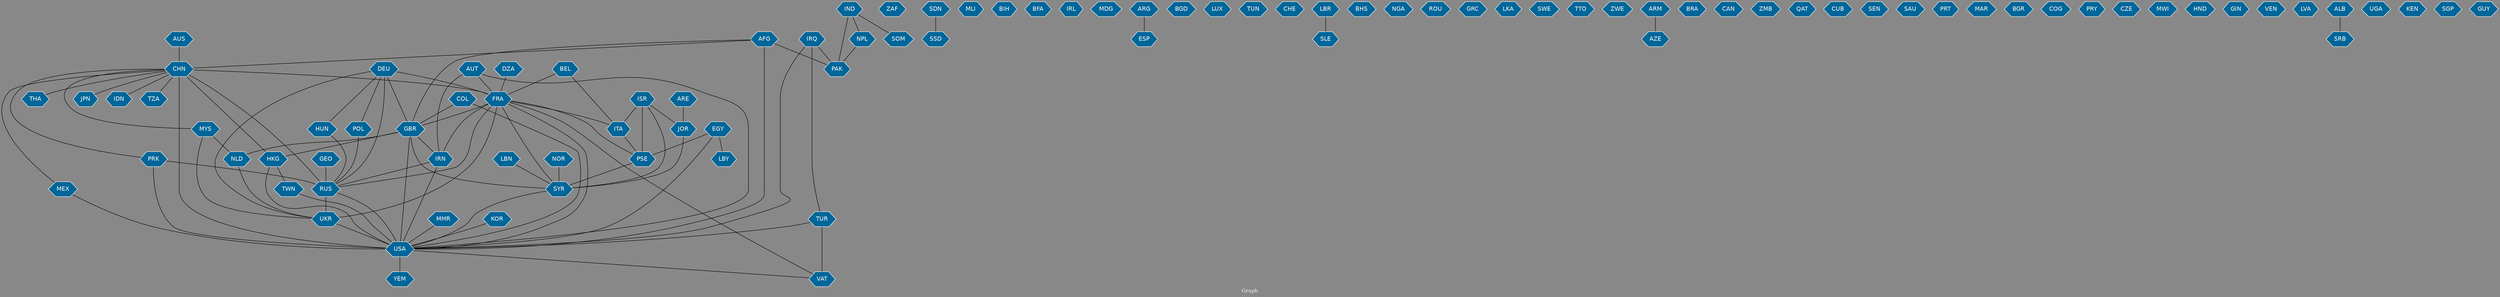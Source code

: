 // Countries together in item graph
graph {
	graph [bgcolor="#888888" fontcolor=white fontsize=12 label="Graph" outputorder=edgesfirst overlap=prism]
	node [color=white fillcolor="#006699" fontcolor=white fontname=Helvetica shape=hexagon style=filled]
	edge [arrowhead=open color=black fontcolor=white fontname=Courier fontsize=12]
		CHN [label=CHN]
		GBR [label=GBR]
		MEX [label=MEX]
		HKG [label=HKG]
		ZAF [label=ZAF]
		THA [label=THA]
		RUS [label=RUS]
		UKR [label=UKR]
		ISR [label=ISR]
		AFG [label=AFG]
		PSE [label=PSE]
		IND [label=IND]
		USA [label=USA]
		ITA [label=ITA]
		SYR [label=SYR]
		LBN [label=LBN]
		FRA [label=FRA]
		COL [label=COL]
		SDN [label=SDN]
		IRN [label=IRN]
		MLI [label=MLI]
		MMR [label=MMR]
		LBY [label=LBY]
		BIH [label=BIH]
		TUR [label=TUR]
		VAT [label=VAT]
		BFA [label=BFA]
		IRL [label=IRL]
		IRQ [label=IRQ]
		KOR [label=KOR]
		MDG [label=MDG]
		ESP [label=ESP]
		BGD [label=BGD]
		LUX [label=LUX]
		MYS [label=MYS]
		TUN [label=TUN]
		PAK [label=PAK]
		CHE [label=CHE]
		JPN [label=JPN]
		PRK [label=PRK]
		LBR [label=LBR]
		BHS [label=BHS]
		NGA [label=NGA]
		DEU [label=DEU]
		ROU [label=ROU]
		GRC [label=GRC]
		LKA [label=LKA]
		EGY [label=EGY]
		SWE [label=SWE]
		NPL [label=NPL]
		TTO [label=TTO]
		SLE [label=SLE]
		ZWE [label=ZWE]
		TWN [label=TWN]
		ARM [label=ARM]
		AZE [label=AZE]
		BRA [label=BRA]
		CAN [label=CAN]
		ZMB [label=ZMB]
		QAT [label=QAT]
		SSD [label=SSD]
		GEO [label=GEO]
		CUB [label=CUB]
		NLD [label=NLD]
		HUN [label=HUN]
		SEN [label=SEN]
		SAU [label=SAU]
		PRT [label=PRT]
		MAR [label=MAR]
		YEM [label=YEM]
		SOM [label=SOM]
		JOR [label=JOR]
		IDN [label=IDN]
		BGR [label=BGR]
		AUT [label=AUT]
		POL [label=POL]
		BEL [label=BEL]
		COG [label=COG]
		PRY [label=PRY]
		CZE [label=CZE]
		ARE [label=ARE]
		MWI [label=MWI]
		HND [label=HND]
		GIN [label=GIN]
		DZA [label=DZA]
		VEN [label=VEN]
		AUS [label=AUS]
		LVA [label=LVA]
		SRB [label=SRB]
		ARG [label=ARG]
		ALB [label=ALB]
		NOR [label=NOR]
		UGA [label=UGA]
		KEN [label=KEN]
		TZA [label=TZA]
		SGP [label=SGP]
		GUY [label=GUY]
			HKG -- USA [weight=1]
			GBR -- IRN [weight=1]
			ALB -- SRB [weight=1]
			USA -- VAT [weight=3]
			FRA -- IRN [weight=4]
			DEU -- POL [weight=1]
			CHN -- TZA [weight=1]
			IRQ -- PAK [weight=1]
			CHN -- THA [weight=1]
			NLD -- UKR [weight=1]
			AFG -- GBR [weight=4]
			SDN -- SSD [weight=3]
			DEU -- GBR [weight=1]
			ARG -- ESP [weight=1]
			CHN -- MEX [weight=1]
			TUR -- VAT [weight=6]
			HKG -- TWN [weight=1]
			BEL -- FRA [weight=1]
			CHN -- PRK [weight=2]
			JOR -- SYR [weight=2]
			USA -- YEM [weight=2]
			AUT -- IRN [weight=4]
			TUR -- USA [weight=1]
			PRK -- USA [weight=4]
			ISR -- ITA [weight=1]
			DEU -- RUS [weight=8]
			KOR -- USA [weight=1]
			CHN -- USA [weight=15]
			EGY -- PSE [weight=1]
			CHN -- IDN [weight=2]
			GBR -- HKG [weight=7]
			NOR -- SYR [weight=1]
			DZA -- FRA [weight=1]
			GBR -- USA [weight=3]
			EGY -- USA [weight=1]
			ARE -- JOR [weight=2]
			CHN -- JPN [weight=11]
			LBN -- SYR [weight=1]
			UKR -- USA [weight=4]
			CHN -- FRA [weight=1]
			BEL -- ITA [weight=1]
			MYS -- UKR [weight=1]
			ITA -- PSE [weight=1]
			GBR -- SYR [weight=1]
			IRN -- RUS [weight=3]
			FRA -- USA [weight=2]
			DEU -- FRA [weight=1]
			ISR -- PSE [weight=22]
			IND -- PAK [weight=2]
			FRA -- GBR [weight=3]
			AUT -- USA [weight=1]
			TWN -- USA [weight=1]
			FRA -- SYR [weight=1]
			MEX -- USA [weight=1]
			GBR -- NLD [weight=1]
			NPL -- PAK [weight=1]
			RUS -- UKR [weight=17]
			MMR -- USA [weight=8]
			LBR -- SLE [weight=1]
			FRA -- RUS [weight=1]
			IRN -- USA [weight=5]
			FRA -- PSE [weight=3]
			POL -- RUS [weight=1]
			EGY -- LBY [weight=1]
			AFG -- USA [weight=3]
			GEO -- RUS [weight=1]
			COL -- GBR [weight=1]
			SYR -- USA [weight=1]
			DEU -- UKR [weight=2]
			ISR -- JOR [weight=3]
			AUT -- FRA [weight=4]
			MYS -- NLD [weight=1]
			ISR -- SYR [weight=1]
			AFG -- CHN [weight=2]
			IRQ -- USA [weight=2]
			PSE -- SYR [weight=2]
			FRA -- VAT [weight=1]
			HUN -- RUS [weight=2]
			ARM -- AZE [weight=2]
			CHN -- RUS [weight=7]
			RUS -- USA [weight=5]
			FRA -- ITA [weight=1]
			COL -- USA [weight=1]
			CHN -- MYS [weight=1]
			PRK -- RUS [weight=2]
			AUS -- CHN [weight=1]
			IRQ -- TUR [weight=3]
			FRA -- UKR [weight=1]
			AFG -- PAK [weight=5]
			IND -- SOM [weight=1]
			IND -- NPL [weight=1]
			DEU -- HUN [weight=2]
			CHN -- HKG [weight=4]
}